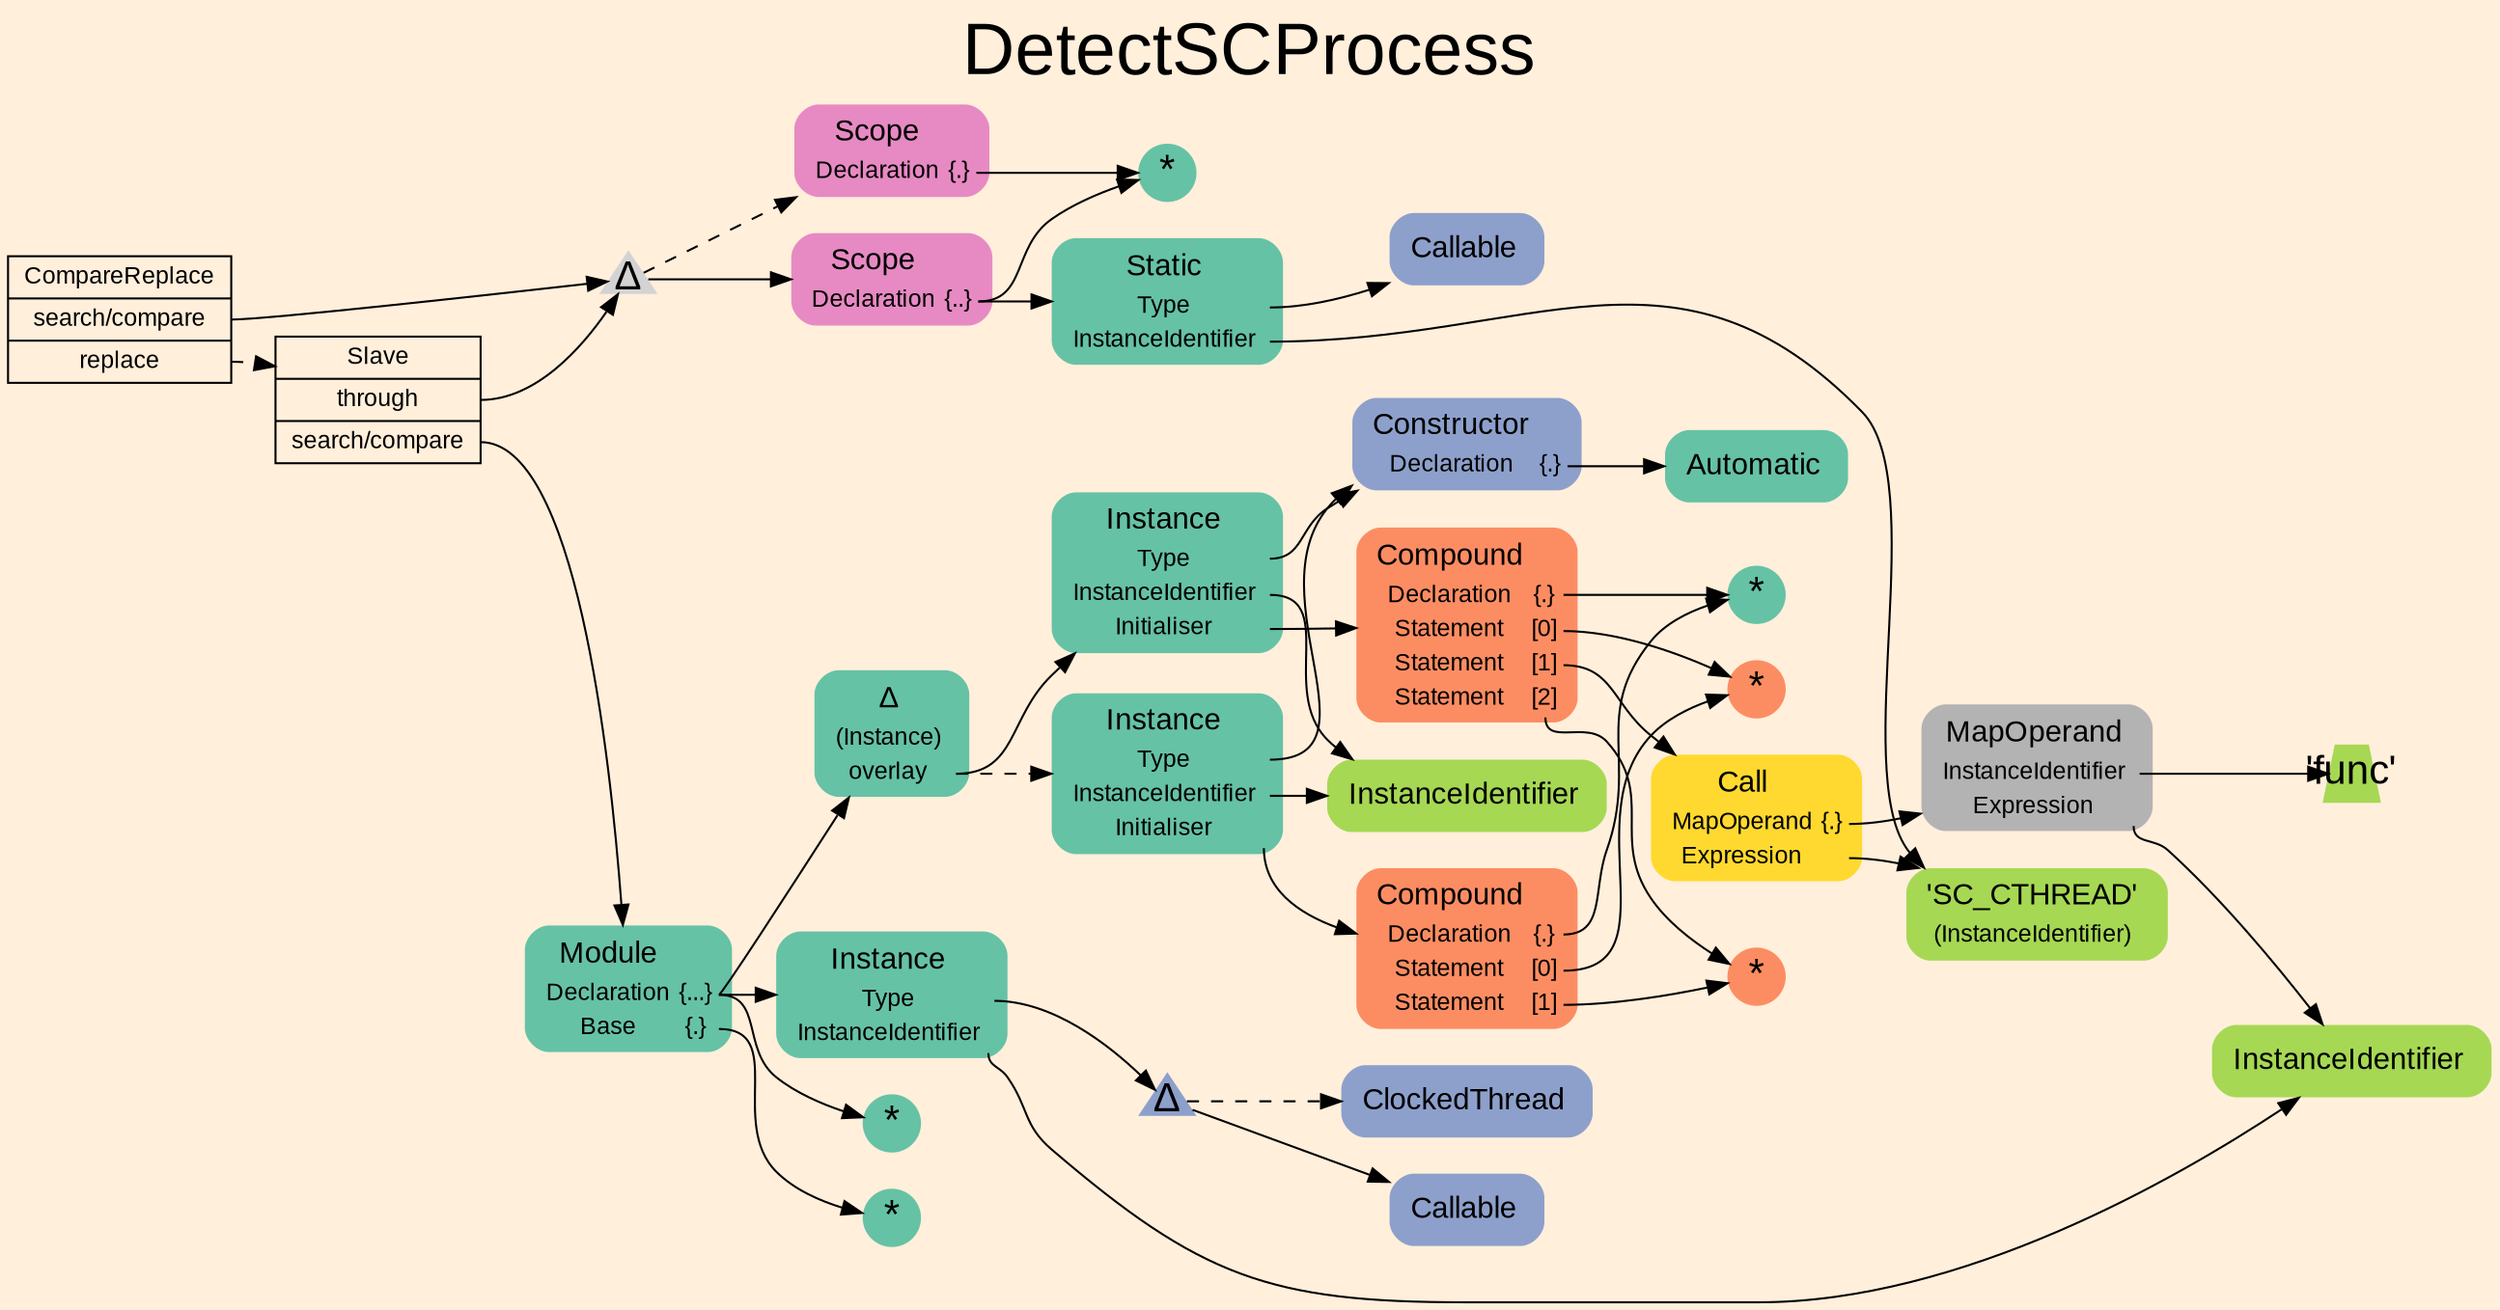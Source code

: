 digraph "DetectSCProcess" {
label = "DetectSCProcess"
labelloc = t
fontsize = "36"
graph [
    rankdir = "LR"
    ranksep = 0.3
    bgcolor = antiquewhite1
    color = black
    fontcolor = black
    fontname = "Arial"
];
node [
    fontname = "Arial"
];
edge [
    fontname = "Arial"
];

// -------------------- transformation figure --------------------
"CR#B-3-4" [
    // -------- block CR#B-3-4 ----------
    shape = "record"
    fillcolor = antiquewhite1
    label = "<fixed> CompareReplace | <port0> search/compare | <port1> replace"
    style = "filled"
    fontsize = "12"
    color = black
    fontcolor = black
];

"#B-2-109" [
    // -------- block #B-2-109 ----------
    shape = "triangle"
    label = <Δ>
    style = "filled"
    fontsize = "20"
    penwidth = 0.0
    fixedsize = true
    width = 0.4
    height = 0.4
];

"#B-2-110" [
    // -------- block #B-2-110 ----------
    shape = "plaintext"
    fillcolor = "/set28/4"
    label = <<TABLE BORDER="0" CELLBORDER="0" CELLSPACING="0">
     <TR><TD><FONT POINT-SIZE="15.0">Scope</FONT></TD><TD></TD></TR>
     <TR><TD>Declaration</TD><TD PORT="port0">{..}</TD></TR>
    </TABLE>>
    style = "rounded,filled"
    fontsize = "12"
];

"#B-2-112" [
    // -------- block #B-2-112 ----------
    shape = "circle"
    fillcolor = "/set28/1"
    label = <*>
    style = "filled"
    fontsize = "20"
    penwidth = 0.0
    fixedsize = true
    width = 0.4
    height = 0.4
];

"#B-2-115" [
    // -------- block #B-2-115 ----------
    shape = "plaintext"
    fillcolor = "/set28/1"
    label = <<TABLE BORDER="0" CELLBORDER="0" CELLSPACING="0">
     <TR><TD><FONT POINT-SIZE="15.0">Static</FONT></TD><TD></TD></TR>
     <TR><TD>Type</TD><TD PORT="port0"></TD></TR>
     <TR><TD>InstanceIdentifier</TD><TD PORT="port1"></TD></TR>
    </TABLE>>
    style = "rounded,filled"
    fontsize = "12"
];

"#B-2-135" [
    // -------- block #B-2-135 ----------
    shape = "plaintext"
    fillcolor = "/set28/3"
    label = <<TABLE BORDER="0" CELLBORDER="0" CELLSPACING="0">
     <TR><TD><FONT POINT-SIZE="15.0">Callable</FONT></TD><TD></TD></TR>
    </TABLE>>
    style = "rounded,filled"
    fontsize = "12"
];

"#B-2-132" [
    // -------- block #B-2-132 ----------
    shape = "plaintext"
    fillcolor = "/set28/5"
    label = <<TABLE BORDER="0" CELLBORDER="0" CELLSPACING="0">
     <TR><TD><FONT POINT-SIZE="15.0">'SC_CTHREAD'</FONT></TD><TD></TD></TR>
     <TR><TD>(InstanceIdentifier)</TD><TD PORT="port0"></TD></TR>
    </TABLE>>
    style = "rounded,filled"
    fontsize = "12"
];

"#B-2-111" [
    // -------- block #B-2-111 ----------
    shape = "plaintext"
    fillcolor = "/set28/4"
    label = <<TABLE BORDER="0" CELLBORDER="0" CELLSPACING="0">
     <TR><TD><FONT POINT-SIZE="15.0">Scope</FONT></TD><TD></TD></TR>
     <TR><TD>Declaration</TD><TD PORT="port0">{.}</TD></TR>
    </TABLE>>
    style = "rounded,filled"
    fontsize = "12"
];

"#B-2-134" [
    // -------- block #B-2-134 ----------
    shape = "record"
    fillcolor = antiquewhite1
    label = "<fixed> Slave | <port0> through | <port1> search/compare"
    style = "filled"
    fontsize = "12"
    color = black
    fontcolor = black
];

"#B-2-118" [
    // -------- block #B-2-118 ----------
    shape = "plaintext"
    fillcolor = "/set28/1"
    label = <<TABLE BORDER="0" CELLBORDER="0" CELLSPACING="0">
     <TR><TD><FONT POINT-SIZE="15.0">Module</FONT></TD><TD></TD></TR>
     <TR><TD>Declaration</TD><TD PORT="port0">{...}</TD></TR>
     <TR><TD>Base</TD><TD PORT="port1">{.}</TD></TR>
    </TABLE>>
    style = "rounded,filled"
    fontsize = "12"
];

"#B-2-121" [
    // -------- block #B-2-121 ----------
    shape = "plaintext"
    fillcolor = "/set28/1"
    label = <<TABLE BORDER="0" CELLBORDER="0" CELLSPACING="0">
     <TR><TD><FONT POINT-SIZE="15.0">Δ</FONT></TD><TD></TD></TR>
     <TR><TD>(Instance)</TD><TD PORT="port0"></TD></TR>
     <TR><TD>overlay</TD><TD PORT="port1"></TD></TR>
    </TABLE>>
    style = "rounded,filled"
    fontsize = "12"
];

"#B-2-123" [
    // -------- block #B-2-123 ----------
    shape = "plaintext"
    fillcolor = "/set28/1"
    label = <<TABLE BORDER="0" CELLBORDER="0" CELLSPACING="0">
     <TR><TD><FONT POINT-SIZE="15.0">Instance</FONT></TD><TD></TD></TR>
     <TR><TD>Type</TD><TD PORT="port0"></TD></TR>
     <TR><TD>InstanceIdentifier</TD><TD PORT="port1"></TD></TR>
     <TR><TD>Initialiser</TD><TD PORT="port2"></TD></TR>
    </TABLE>>
    style = "rounded,filled"
    fontsize = "12"
];

"#B-2-130" [
    // -------- block #B-2-130 ----------
    shape = "plaintext"
    fillcolor = "/set28/3"
    label = <<TABLE BORDER="0" CELLBORDER="0" CELLSPACING="0">
     <TR><TD><FONT POINT-SIZE="15.0">Constructor</FONT></TD><TD></TD></TR>
     <TR><TD>Declaration</TD><TD PORT="port0">{.}</TD></TR>
    </TABLE>>
    style = "rounded,filled"
    fontsize = "12"
];

"#B-2-136" [
    // -------- block #B-2-136 ----------
    shape = "plaintext"
    fillcolor = "/set28/1"
    label = <<TABLE BORDER="0" CELLBORDER="0" CELLSPACING="0">
     <TR><TD><FONT POINT-SIZE="15.0">Automatic</FONT></TD><TD></TD></TR>
    </TABLE>>
    style = "rounded,filled"
    fontsize = "12"
];

"#B-2-131" [
    // -------- block #B-2-131 ----------
    shape = "plaintext"
    fillcolor = "/set28/5"
    label = <<TABLE BORDER="0" CELLBORDER="0" CELLSPACING="0">
     <TR><TD><FONT POINT-SIZE="15.0">InstanceIdentifier</FONT></TD><TD></TD></TR>
    </TABLE>>
    style = "rounded,filled"
    fontsize = "12"
];

"#B-2-116" [
    // -------- block #B-2-116 ----------
    shape = "plaintext"
    fillcolor = "/set28/2"
    label = <<TABLE BORDER="0" CELLBORDER="0" CELLSPACING="0">
     <TR><TD><FONT POINT-SIZE="15.0">Compound</FONT></TD><TD></TD></TR>
     <TR><TD>Declaration</TD><TD PORT="port0">{.}</TD></TR>
     <TR><TD>Statement</TD><TD PORT="port1">[0]</TD></TR>
     <TR><TD>Statement</TD><TD PORT="port2">[1]</TD></TR>
     <TR><TD>Statement</TD><TD PORT="port3">[2]</TD></TR>
    </TABLE>>
    style = "rounded,filled"
    fontsize = "12"
];

"#B-2-114" [
    // -------- block #B-2-114 ----------
    shape = "circle"
    fillcolor = "/set28/1"
    label = <*>
    style = "filled"
    fontsize = "20"
    penwidth = 0.0
    fixedsize = true
    width = 0.4
    height = 0.4
];

"#B-2-126" [
    // -------- block #B-2-126 ----------
    shape = "circle"
    fillcolor = "/set28/2"
    label = <*>
    style = "filled"
    fontsize = "20"
    penwidth = 0.0
    fixedsize = true
    width = 0.4
    height = 0.4
];

"#B-2-119" [
    // -------- block #B-2-119 ----------
    shape = "plaintext"
    fillcolor = "/set28/6"
    label = <<TABLE BORDER="0" CELLBORDER="0" CELLSPACING="0">
     <TR><TD><FONT POINT-SIZE="15.0">Call</FONT></TD><TD></TD></TR>
     <TR><TD>MapOperand</TD><TD PORT="port0">{.}</TD></TR>
     <TR><TD>Expression</TD><TD PORT="port1"></TD></TR>
    </TABLE>>
    style = "rounded,filled"
    fontsize = "12"
];

"#B-2-120" [
    // -------- block #B-2-120 ----------
    shape = "plaintext"
    fillcolor = "/set28/8"
    label = <<TABLE BORDER="0" CELLBORDER="0" CELLSPACING="0">
     <TR><TD><FONT POINT-SIZE="15.0">MapOperand</FONT></TD><TD></TD></TR>
     <TR><TD>InstanceIdentifier</TD><TD PORT="port0"></TD></TR>
     <TR><TD>Expression</TD><TD PORT="port1"></TD></TR>
    </TABLE>>
    style = "rounded,filled"
    fontsize = "12"
];

"#B-2-133" [
    // -------- block #B-2-133 ----------
    shape = "trapezium"
    fillcolor = "/set28/5"
    label = <'func'>
    style = "filled"
    fontsize = "20"
    penwidth = 0.0
    fixedsize = true
    width = 0.4
    height = 0.4
];

"#B-2-128" [
    // -------- block #B-2-128 ----------
    shape = "plaintext"
    fillcolor = "/set28/5"
    label = <<TABLE BORDER="0" CELLBORDER="0" CELLSPACING="0">
     <TR><TD><FONT POINT-SIZE="15.0">InstanceIdentifier</FONT></TD><TD></TD></TR>
    </TABLE>>
    style = "rounded,filled"
    fontsize = "12"
];

"#B-2-127" [
    // -------- block #B-2-127 ----------
    shape = "circle"
    fillcolor = "/set28/2"
    label = <*>
    style = "filled"
    fontsize = "20"
    penwidth = 0.0
    fixedsize = true
    width = 0.4
    height = 0.4
];

"#B-2-124" [
    // -------- block #B-2-124 ----------
    shape = "plaintext"
    fillcolor = "/set28/1"
    label = <<TABLE BORDER="0" CELLBORDER="0" CELLSPACING="0">
     <TR><TD><FONT POINT-SIZE="15.0">Instance</FONT></TD><TD></TD></TR>
     <TR><TD>Type</TD><TD PORT="port0"></TD></TR>
     <TR><TD>InstanceIdentifier</TD><TD PORT="port1"></TD></TR>
     <TR><TD>Initialiser</TD><TD PORT="port2"></TD></TR>
    </TABLE>>
    style = "rounded,filled"
    fontsize = "12"
];

"#B-2-117" [
    // -------- block #B-2-117 ----------
    shape = "plaintext"
    fillcolor = "/set28/2"
    label = <<TABLE BORDER="0" CELLBORDER="0" CELLSPACING="0">
     <TR><TD><FONT POINT-SIZE="15.0">Compound</FONT></TD><TD></TD></TR>
     <TR><TD>Declaration</TD><TD PORT="port0">{.}</TD></TR>
     <TR><TD>Statement</TD><TD PORT="port1">[0]</TD></TR>
     <TR><TD>Statement</TD><TD PORT="port2">[1]</TD></TR>
    </TABLE>>
    style = "rounded,filled"
    fontsize = "12"
];

"#B-2-125" [
    // -------- block #B-2-125 ----------
    shape = "plaintext"
    fillcolor = "/set28/1"
    label = <<TABLE BORDER="0" CELLBORDER="0" CELLSPACING="0">
     <TR><TD><FONT POINT-SIZE="15.0">Instance</FONT></TD><TD></TD></TR>
     <TR><TD>Type</TD><TD PORT="port0"></TD></TR>
     <TR><TD>InstanceIdentifier</TD><TD PORT="port1"></TD></TR>
    </TABLE>>
    style = "rounded,filled"
    fontsize = "12"
];

"#B-2-122" [
    // -------- block #B-2-122 ----------
    shape = "triangle"
    fillcolor = "/set28/3"
    label = <Δ>
    style = "filled"
    fontsize = "20"
    penwidth = 0.0
    fixedsize = true
    width = 0.4
    height = 0.4
];

"#B-2-137" [
    // -------- block #B-2-137 ----------
    shape = "plaintext"
    fillcolor = "/set28/3"
    label = <<TABLE BORDER="0" CELLBORDER="0" CELLSPACING="0">
     <TR><TD><FONT POINT-SIZE="15.0">Callable</FONT></TD><TD></TD></TR>
    </TABLE>>
    style = "rounded,filled"
    fontsize = "12"
];

"#B-2-108" [
    // -------- block #B-2-108 ----------
    shape = "plaintext"
    fillcolor = "/set28/3"
    label = <<TABLE BORDER="0" CELLBORDER="0" CELLSPACING="0">
     <TR><TD><FONT POINT-SIZE="15.0">ClockedThread</FONT></TD><TD></TD></TR>
    </TABLE>>
    style = "rounded,filled"
    fontsize = "12"
];

"#B-2-113" [
    // -------- block #B-2-113 ----------
    shape = "circle"
    fillcolor = "/set28/1"
    label = <*>
    style = "filled"
    fontsize = "20"
    penwidth = 0.0
    fixedsize = true
    width = 0.4
    height = 0.4
];

"#B-2-129" [
    // -------- block #B-2-129 ----------
    shape = "circle"
    fillcolor = "/set28/1"
    label = <*>
    style = "filled"
    fontsize = "20"
    penwidth = 0.0
    fixedsize = true
    width = 0.4
    height = 0.4
];

"CR#B-3-4":port0 -> "#B-2-109" [
    color = black
    fontcolor = black
];

"CR#B-3-4":port1 -> "#B-2-134" [
    style="dashed"
    color = black
    fontcolor = black
];

"#B-2-109" -> "#B-2-110" [
    color = black
    fontcolor = black
];

"#B-2-109" -> "#B-2-111" [
    style="dashed"
    color = black
    fontcolor = black
];

"#B-2-110":port0 -> "#B-2-112" [
    color = black
    fontcolor = black
];

"#B-2-110":port0 -> "#B-2-115" [
    color = black
    fontcolor = black
];

"#B-2-115":port0 -> "#B-2-135" [
    color = black
    fontcolor = black
];

"#B-2-115":port1 -> "#B-2-132" [
    color = black
    fontcolor = black
];

"#B-2-111":port0 -> "#B-2-112" [
    color = black
    fontcolor = black
];

"#B-2-134":port0 -> "#B-2-109" [
    color = black
    fontcolor = black
];

"#B-2-134":port1 -> "#B-2-118" [
    color = black
    fontcolor = black
];

"#B-2-118":port0 -> "#B-2-121" [
    color = black
    fontcolor = black
];

"#B-2-118":port0 -> "#B-2-125" [
    color = black
    fontcolor = black
];

"#B-2-118":port0 -> "#B-2-113" [
    color = black
    fontcolor = black
];

"#B-2-118":port1 -> "#B-2-129" [
    color = black
    fontcolor = black
];

"#B-2-121":port1 -> "#B-2-123" [
    color = black
    fontcolor = black
];

"#B-2-121":port1 -> "#B-2-124" [
    style="dashed"
    color = black
    fontcolor = black
];

"#B-2-123":port0 -> "#B-2-130" [
    color = black
    fontcolor = black
];

"#B-2-123":port1 -> "#B-2-131" [
    color = black
    fontcolor = black
];

"#B-2-123":port2 -> "#B-2-116" [
    color = black
    fontcolor = black
];

"#B-2-130":port0 -> "#B-2-136" [
    color = black
    fontcolor = black
];

"#B-2-116":port0 -> "#B-2-114" [
    color = black
    fontcolor = black
];

"#B-2-116":port1 -> "#B-2-126" [
    color = black
    fontcolor = black
];

"#B-2-116":port2 -> "#B-2-119" [
    color = black
    fontcolor = black
];

"#B-2-116":port3 -> "#B-2-127" [
    color = black
    fontcolor = black
];

"#B-2-119":port0 -> "#B-2-120" [
    color = black
    fontcolor = black
];

"#B-2-119":port1 -> "#B-2-132" [
    color = black
    fontcolor = black
];

"#B-2-120":port0 -> "#B-2-133" [
    color = black
    fontcolor = black
];

"#B-2-120":port1 -> "#B-2-128" [
    color = black
    fontcolor = black
];

"#B-2-124":port0 -> "#B-2-130" [
    color = black
    fontcolor = black
];

"#B-2-124":port1 -> "#B-2-131" [
    color = black
    fontcolor = black
];

"#B-2-124":port2 -> "#B-2-117" [
    color = black
    fontcolor = black
];

"#B-2-117":port0 -> "#B-2-114" [
    color = black
    fontcolor = black
];

"#B-2-117":port1 -> "#B-2-126" [
    color = black
    fontcolor = black
];

"#B-2-117":port2 -> "#B-2-127" [
    color = black
    fontcolor = black
];

"#B-2-125":port0 -> "#B-2-122" [
    color = black
    fontcolor = black
];

"#B-2-125":port1 -> "#B-2-128" [
    color = black
    fontcolor = black
];

"#B-2-122" -> "#B-2-137" [
    color = black
    fontcolor = black
];

"#B-2-122" -> "#B-2-108" [
    style="dashed"
    color = black
    fontcolor = black
];


}
